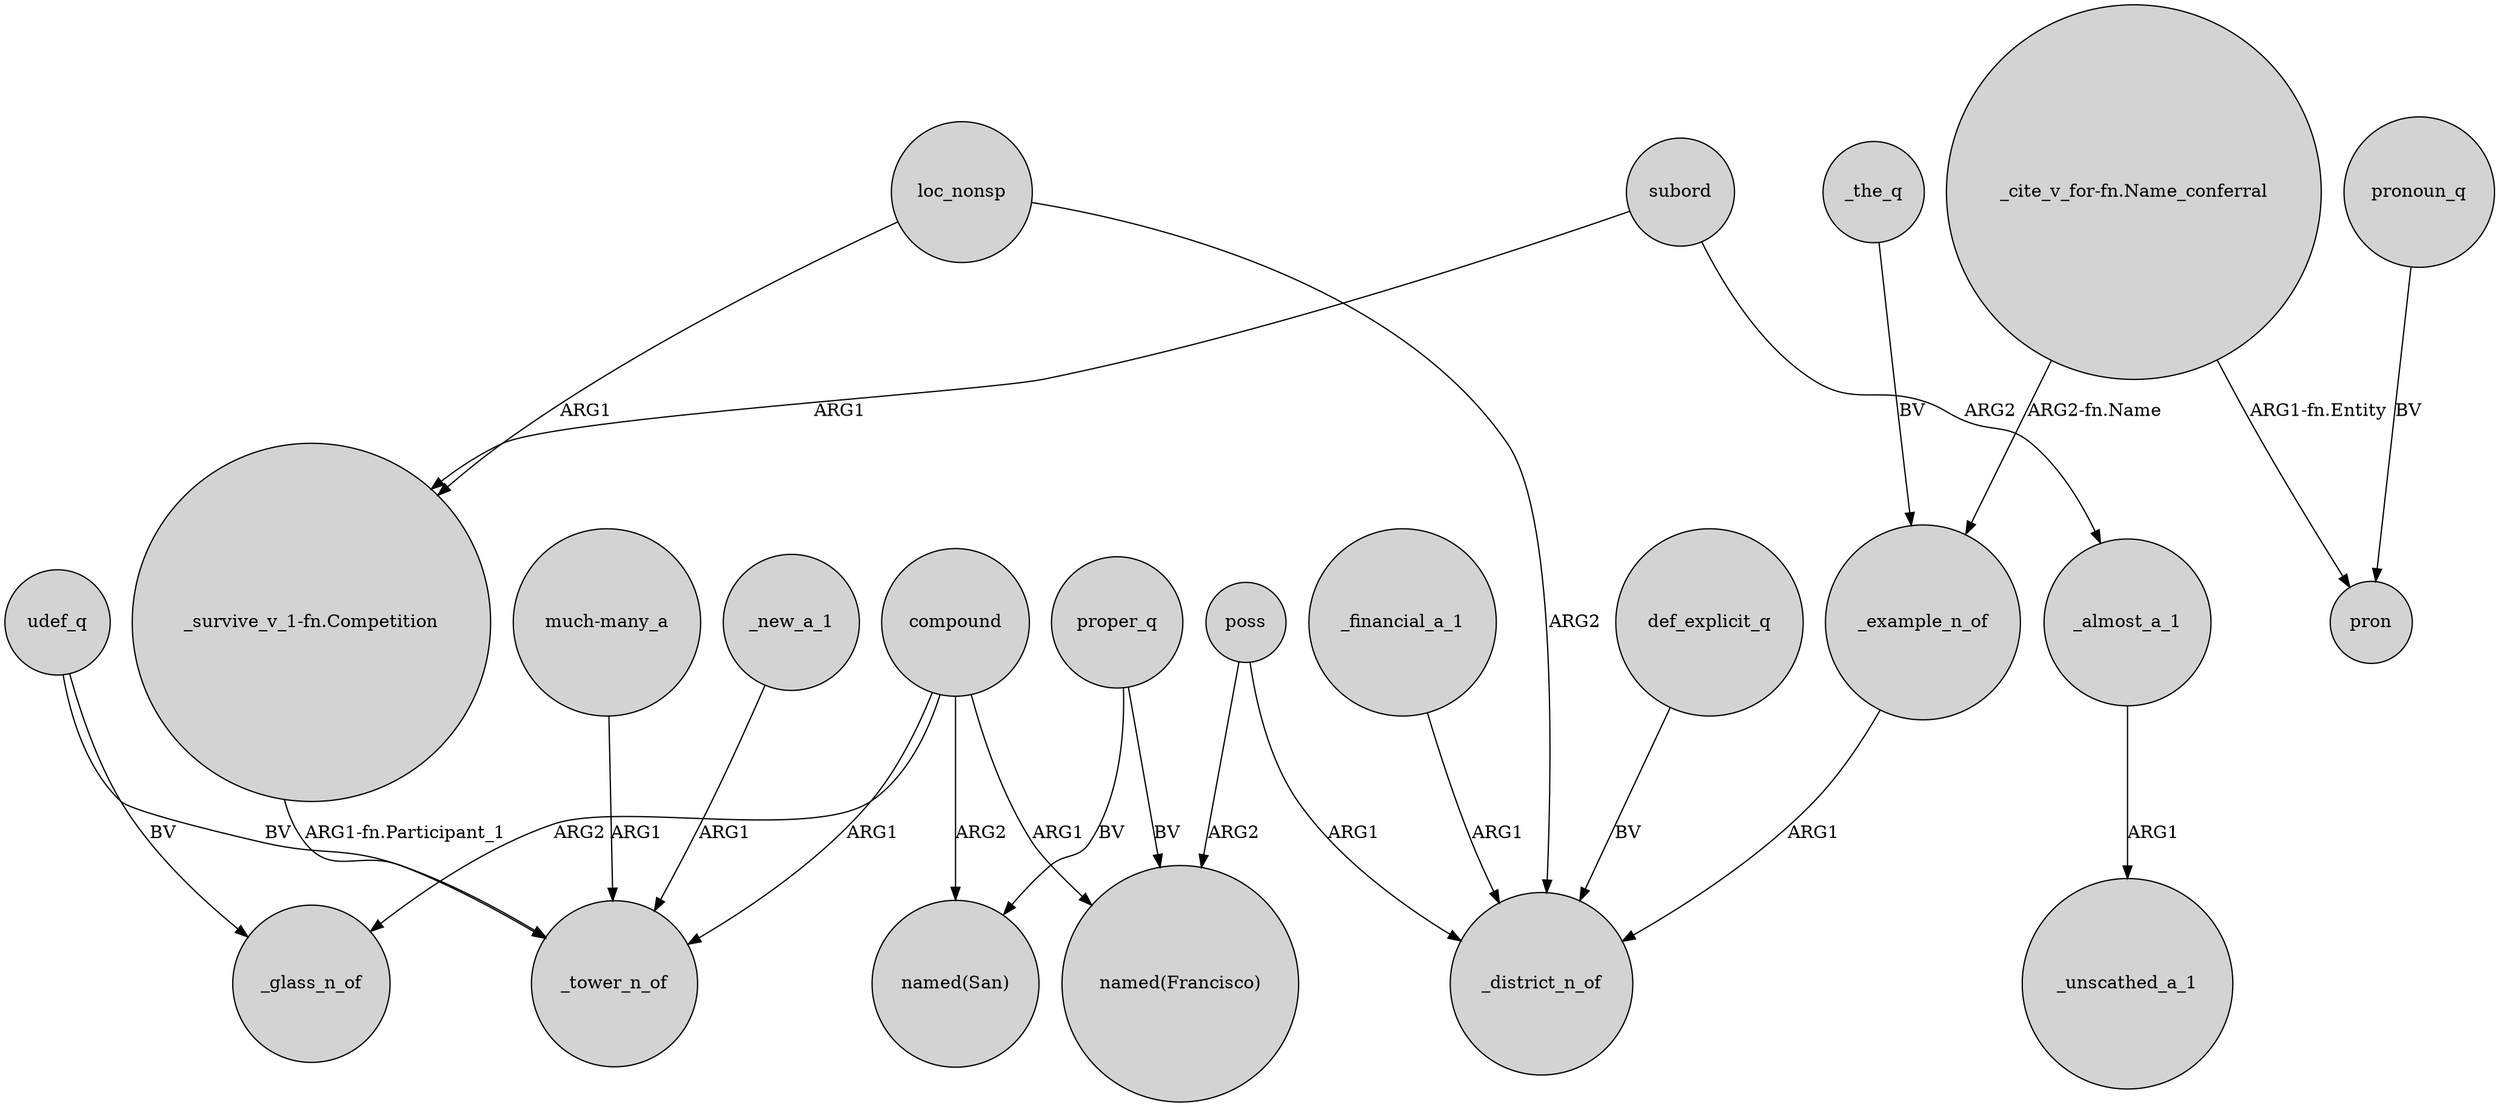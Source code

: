 digraph {
	node [shape=circle style=filled]
	compound -> _glass_n_of [label=ARG2]
	def_explicit_q -> _district_n_of [label=BV]
	"much-many_a" -> _tower_n_of [label=ARG1]
	loc_nonsp -> "_survive_v_1-fn.Competition" [label=ARG1]
	_financial_a_1 -> _district_n_of [label=ARG1]
	poss -> "named(Francisco)" [label=ARG2]
	"_cite_v_for-fn.Name_conferral" -> _example_n_of [label="ARG2-fn.Name"]
	pronoun_q -> pron [label=BV]
	subord -> _almost_a_1 [label=ARG2]
	compound -> _tower_n_of [label=ARG1]
	_almost_a_1 -> _unscathed_a_1 [label=ARG1]
	subord -> "_survive_v_1-fn.Competition" [label=ARG1]
	compound -> "named(Francisco)" [label=ARG1]
	udef_q -> _glass_n_of [label=BV]
	_new_a_1 -> _tower_n_of [label=ARG1]
	compound -> "named(San)" [label=ARG2]
	loc_nonsp -> _district_n_of [label=ARG2]
	proper_q -> "named(San)" [label=BV]
	"_survive_v_1-fn.Competition" -> _tower_n_of [label="ARG1-fn.Participant_1"]
	proper_q -> "named(Francisco)" [label=BV]
	_the_q -> _example_n_of [label=BV]
	_example_n_of -> _district_n_of [label=ARG1]
	poss -> _district_n_of [label=ARG1]
	"_cite_v_for-fn.Name_conferral" -> pron [label="ARG1-fn.Entity"]
	udef_q -> _tower_n_of [label=BV]
}
